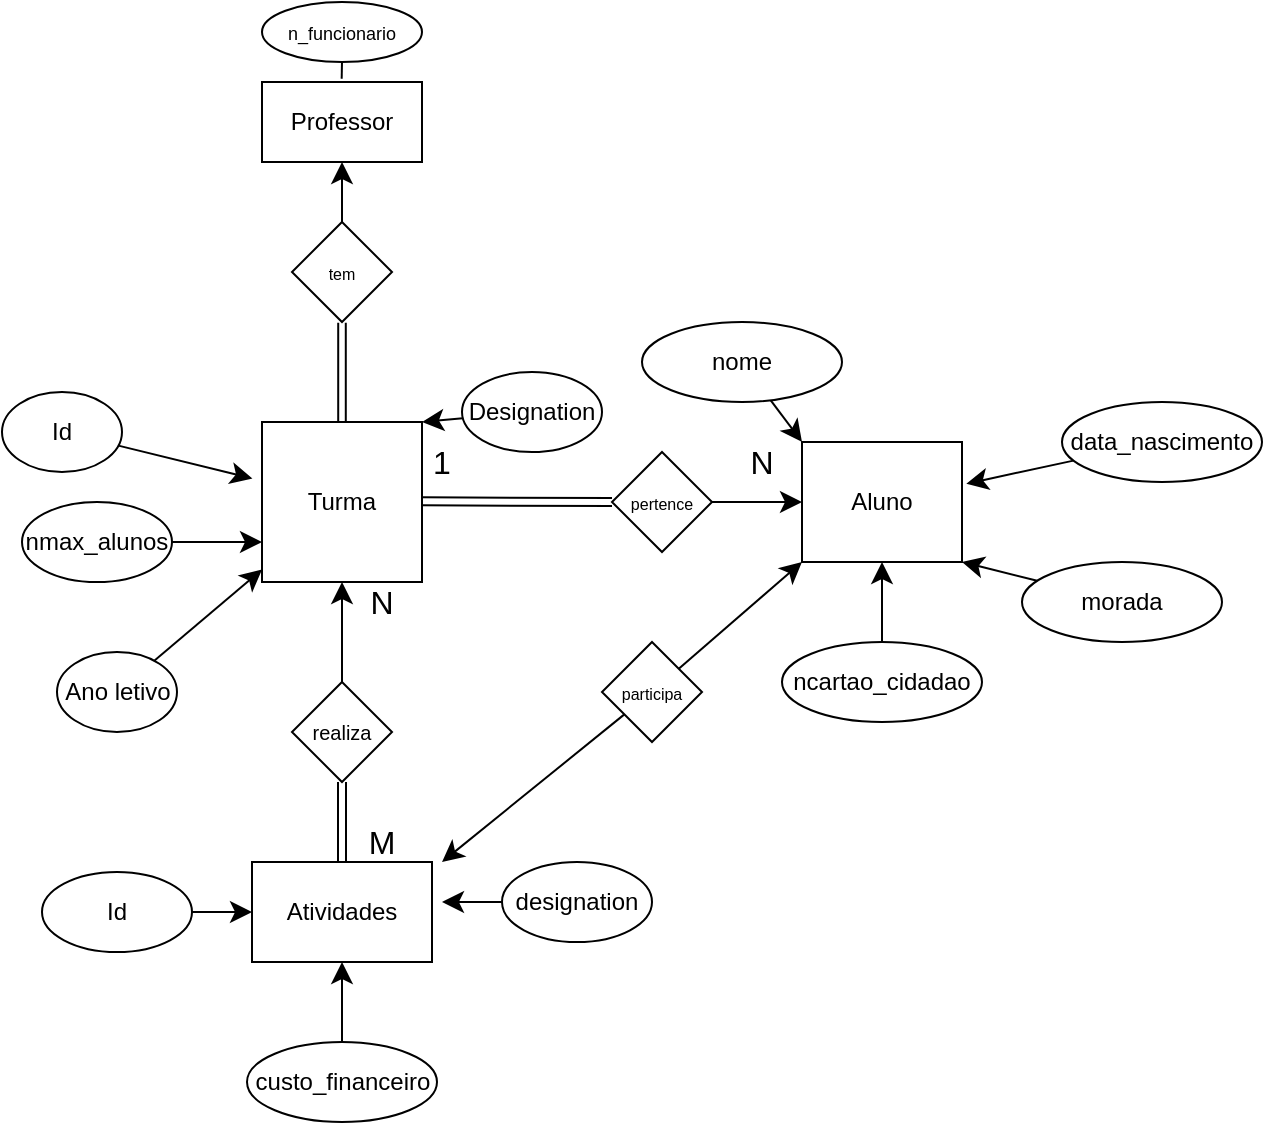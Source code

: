 <mxfile version="23.1.8" type="device">
  <diagram id="R2lEEEUBdFMjLlhIrx00" name="Page-1">
    <mxGraphModel dx="460" dy="285" grid="1" gridSize="10" guides="1" tooltips="1" connect="1" arrows="1" fold="1" page="1" pageScale="1" pageWidth="850" pageHeight="1100" math="0" shadow="0" extFonts="Permanent Marker^https://fonts.googleapis.com/css?family=Permanent+Marker">
      <root>
        <mxCell id="0" />
        <mxCell id="1" parent="0" />
        <mxCell id="L6khQDOIoBBR53wLG6lC-1" value="Turma" style="whiteSpace=wrap;html=1;aspect=fixed;" vertex="1" parent="1">
          <mxGeometry x="200" y="220" width="80" height="80" as="geometry" />
        </mxCell>
        <mxCell id="L6khQDOIoBBR53wLG6lC-3" style="edgeStyle=none;curved=1;rounded=0;orthogonalLoop=1;jettySize=auto;html=1;entryX=-0.06;entryY=0.353;entryDx=0;entryDy=0;fontSize=12;startSize=8;endSize=8;entryPerimeter=0;" edge="1" parent="1" source="L6khQDOIoBBR53wLG6lC-2" target="L6khQDOIoBBR53wLG6lC-1">
          <mxGeometry relative="1" as="geometry" />
        </mxCell>
        <mxCell id="L6khQDOIoBBR53wLG6lC-2" value="Id" style="ellipse;whiteSpace=wrap;html=1;" vertex="1" parent="1">
          <mxGeometry x="70" y="205" width="60" height="40" as="geometry" />
        </mxCell>
        <mxCell id="L6khQDOIoBBR53wLG6lC-5" value="" style="edgeStyle=none;curved=1;rounded=0;orthogonalLoop=1;jettySize=auto;html=1;fontSize=12;startSize=8;endSize=8;" edge="1" parent="1" source="L6khQDOIoBBR53wLG6lC-4" target="L6khQDOIoBBR53wLG6lC-1">
          <mxGeometry relative="1" as="geometry" />
        </mxCell>
        <mxCell id="L6khQDOIoBBR53wLG6lC-4" value="Ano letivo" style="ellipse;whiteSpace=wrap;html=1;" vertex="1" parent="1">
          <mxGeometry x="97.5" y="335" width="60" height="40" as="geometry" />
        </mxCell>
        <mxCell id="L6khQDOIoBBR53wLG6lC-7" style="edgeStyle=none;curved=1;rounded=0;orthogonalLoop=1;jettySize=auto;html=1;entryX=1;entryY=0;entryDx=0;entryDy=0;fontSize=12;startSize=8;endSize=8;" edge="1" parent="1" source="L6khQDOIoBBR53wLG6lC-6" target="L6khQDOIoBBR53wLG6lC-1">
          <mxGeometry relative="1" as="geometry" />
        </mxCell>
        <mxCell id="L6khQDOIoBBR53wLG6lC-6" value="Designation" style="ellipse;whiteSpace=wrap;html=1;" vertex="1" parent="1">
          <mxGeometry x="300" y="195" width="70" height="40" as="geometry" />
        </mxCell>
        <mxCell id="L6khQDOIoBBR53wLG6lC-10" style="edgeStyle=none;curved=1;rounded=0;orthogonalLoop=1;jettySize=auto;html=1;entryX=0;entryY=0.75;entryDx=0;entryDy=0;fontSize=12;startSize=8;endSize=8;" edge="1" parent="1" source="L6khQDOIoBBR53wLG6lC-8" target="L6khQDOIoBBR53wLG6lC-1">
          <mxGeometry relative="1" as="geometry" />
        </mxCell>
        <mxCell id="L6khQDOIoBBR53wLG6lC-8" value="nmax_alunos" style="ellipse;whiteSpace=wrap;html=1;" vertex="1" parent="1">
          <mxGeometry x="80" y="260" width="75" height="40" as="geometry" />
        </mxCell>
        <mxCell id="L6khQDOIoBBR53wLG6lC-11" value="Aluno" style="rounded=0;whiteSpace=wrap;html=1;" vertex="1" parent="1">
          <mxGeometry x="470" y="230" width="80" height="60" as="geometry" />
        </mxCell>
        <mxCell id="L6khQDOIoBBR53wLG6lC-13" style="edgeStyle=none;curved=1;rounded=0;orthogonalLoop=1;jettySize=auto;html=1;entryX=0.5;entryY=1;entryDx=0;entryDy=0;fontSize=12;startSize=8;endSize=8;" edge="1" parent="1" source="L6khQDOIoBBR53wLG6lC-12" target="L6khQDOIoBBR53wLG6lC-11">
          <mxGeometry relative="1" as="geometry" />
        </mxCell>
        <mxCell id="L6khQDOIoBBR53wLG6lC-12" value="ncartao_cidadao" style="ellipse;whiteSpace=wrap;html=1;" vertex="1" parent="1">
          <mxGeometry x="460" y="330" width="100" height="40" as="geometry" />
        </mxCell>
        <mxCell id="L6khQDOIoBBR53wLG6lC-15" style="edgeStyle=none;curved=1;rounded=0;orthogonalLoop=1;jettySize=auto;html=1;entryX=0;entryY=0;entryDx=0;entryDy=0;fontSize=12;startSize=8;endSize=8;" edge="1" parent="1" source="L6khQDOIoBBR53wLG6lC-14" target="L6khQDOIoBBR53wLG6lC-11">
          <mxGeometry relative="1" as="geometry" />
        </mxCell>
        <mxCell id="L6khQDOIoBBR53wLG6lC-14" value="nome" style="ellipse;whiteSpace=wrap;html=1;" vertex="1" parent="1">
          <mxGeometry x="390" y="170" width="100" height="40" as="geometry" />
        </mxCell>
        <mxCell id="L6khQDOIoBBR53wLG6lC-17" style="edgeStyle=none;curved=1;rounded=0;orthogonalLoop=1;jettySize=auto;html=1;entryX=1;entryY=1;entryDx=0;entryDy=0;fontSize=12;startSize=8;endSize=8;" edge="1" parent="1" source="L6khQDOIoBBR53wLG6lC-16" target="L6khQDOIoBBR53wLG6lC-11">
          <mxGeometry relative="1" as="geometry" />
        </mxCell>
        <mxCell id="L6khQDOIoBBR53wLG6lC-16" value="morada" style="ellipse;whiteSpace=wrap;html=1;" vertex="1" parent="1">
          <mxGeometry x="580" y="290" width="100" height="40" as="geometry" />
        </mxCell>
        <mxCell id="L6khQDOIoBBR53wLG6lC-18" value="data_nascimento" style="ellipse;whiteSpace=wrap;html=1;" vertex="1" parent="1">
          <mxGeometry x="600" y="210" width="100" height="40" as="geometry" />
        </mxCell>
        <mxCell id="L6khQDOIoBBR53wLG6lC-19" style="edgeStyle=none;curved=1;rounded=0;orthogonalLoop=1;jettySize=auto;html=1;entryX=1.027;entryY=0.348;entryDx=0;entryDy=0;entryPerimeter=0;fontSize=12;startSize=8;endSize=8;" edge="1" parent="1" source="L6khQDOIoBBR53wLG6lC-18" target="L6khQDOIoBBR53wLG6lC-11">
          <mxGeometry relative="1" as="geometry" />
        </mxCell>
        <mxCell id="L6khQDOIoBBR53wLG6lC-21" style="edgeStyle=none;curved=1;rounded=0;orthogonalLoop=1;jettySize=auto;html=1;entryX=0;entryY=0.5;entryDx=0;entryDy=0;fontSize=12;startSize=8;endSize=8;" edge="1" parent="1" source="L6khQDOIoBBR53wLG6lC-20" target="L6khQDOIoBBR53wLG6lC-11">
          <mxGeometry relative="1" as="geometry" />
        </mxCell>
        <mxCell id="L6khQDOIoBBR53wLG6lC-20" value="&lt;font style=&quot;font-size: 8px;&quot;&gt;pertence&lt;/font&gt;" style="rhombus;whiteSpace=wrap;html=1;" vertex="1" parent="1">
          <mxGeometry x="375" y="235" width="50" height="50" as="geometry" />
        </mxCell>
        <mxCell id="L6khQDOIoBBR53wLG6lC-22" value="" style="shape=link;html=1;rounded=0;fontSize=12;startSize=8;endSize=8;entryX=0;entryY=0.5;entryDx=0;entryDy=0;" edge="1" parent="1" target="L6khQDOIoBBR53wLG6lC-20">
          <mxGeometry width="100" relative="1" as="geometry">
            <mxPoint x="280" y="259.66" as="sourcePoint" />
            <mxPoint x="380" y="259.66" as="targetPoint" />
          </mxGeometry>
        </mxCell>
        <mxCell id="L6khQDOIoBBR53wLG6lC-23" value="1" style="text;html=1;align=center;verticalAlign=middle;whiteSpace=wrap;rounded=0;fontSize=16;" vertex="1" parent="1">
          <mxGeometry x="270" y="230" width="40" height="20" as="geometry" />
        </mxCell>
        <mxCell id="L6khQDOIoBBR53wLG6lC-24" value="N" style="text;html=1;align=center;verticalAlign=middle;whiteSpace=wrap;rounded=0;fontSize=16;" vertex="1" parent="1">
          <mxGeometry x="440" y="235" width="20" height="10" as="geometry" />
        </mxCell>
        <mxCell id="L6khQDOIoBBR53wLG6lC-25" value="Atividades" style="rounded=0;whiteSpace=wrap;html=1;" vertex="1" parent="1">
          <mxGeometry x="195" y="440" width="90" height="50" as="geometry" />
        </mxCell>
        <mxCell id="L6khQDOIoBBR53wLG6lC-27" style="edgeStyle=none;curved=1;rounded=0;orthogonalLoop=1;jettySize=auto;html=1;entryX=0;entryY=0.5;entryDx=0;entryDy=0;fontSize=12;startSize=8;endSize=8;" edge="1" parent="1" source="L6khQDOIoBBR53wLG6lC-26" target="L6khQDOIoBBR53wLG6lC-25">
          <mxGeometry relative="1" as="geometry" />
        </mxCell>
        <mxCell id="L6khQDOIoBBR53wLG6lC-26" value="Id" style="ellipse;whiteSpace=wrap;html=1;" vertex="1" parent="1">
          <mxGeometry x="90" y="445" width="75" height="40" as="geometry" />
        </mxCell>
        <mxCell id="L6khQDOIoBBR53wLG6lC-31" style="edgeStyle=none;curved=1;rounded=0;orthogonalLoop=1;jettySize=auto;html=1;fontSize=12;startSize=8;endSize=8;" edge="1" parent="1" source="L6khQDOIoBBR53wLG6lC-28">
          <mxGeometry relative="1" as="geometry">
            <mxPoint x="290" y="460" as="targetPoint" />
          </mxGeometry>
        </mxCell>
        <mxCell id="L6khQDOIoBBR53wLG6lC-28" value="designation" style="ellipse;whiteSpace=wrap;html=1;" vertex="1" parent="1">
          <mxGeometry x="320" y="440" width="75" height="40" as="geometry" />
        </mxCell>
        <mxCell id="L6khQDOIoBBR53wLG6lC-30" style="edgeStyle=none;curved=1;rounded=0;orthogonalLoop=1;jettySize=auto;html=1;entryX=0.5;entryY=1;entryDx=0;entryDy=0;fontSize=12;startSize=8;endSize=8;" edge="1" parent="1" source="L6khQDOIoBBR53wLG6lC-29" target="L6khQDOIoBBR53wLG6lC-25">
          <mxGeometry relative="1" as="geometry" />
        </mxCell>
        <mxCell id="L6khQDOIoBBR53wLG6lC-29" value="custo_financeiro" style="ellipse;whiteSpace=wrap;html=1;" vertex="1" parent="1">
          <mxGeometry x="192.5" y="530" width="95" height="40" as="geometry" />
        </mxCell>
        <mxCell id="L6khQDOIoBBR53wLG6lC-34" style="edgeStyle=none;curved=1;rounded=0;orthogonalLoop=1;jettySize=auto;html=1;entryX=0.5;entryY=1;entryDx=0;entryDy=0;fontSize=12;startSize=8;endSize=8;" edge="1" parent="1" source="L6khQDOIoBBR53wLG6lC-32" target="L6khQDOIoBBR53wLG6lC-1">
          <mxGeometry relative="1" as="geometry" />
        </mxCell>
        <mxCell id="L6khQDOIoBBR53wLG6lC-32" value="&lt;font style=&quot;font-size: 10px;&quot;&gt;realiza&lt;/font&gt;" style="rhombus;whiteSpace=wrap;html=1;" vertex="1" parent="1">
          <mxGeometry x="215" y="350" width="50" height="50" as="geometry" />
        </mxCell>
        <mxCell id="L6khQDOIoBBR53wLG6lC-33" value="" style="shape=link;html=1;rounded=0;fontSize=12;startSize=8;endSize=8;entryX=0.5;entryY=1;entryDx=0;entryDy=0;" edge="1" parent="1" target="L6khQDOIoBBR53wLG6lC-32">
          <mxGeometry width="100" relative="1" as="geometry">
            <mxPoint x="240" y="439.67" as="sourcePoint" />
            <mxPoint x="340" y="439.67" as="targetPoint" />
          </mxGeometry>
        </mxCell>
        <mxCell id="L6khQDOIoBBR53wLG6lC-35" value="N" style="text;html=1;align=center;verticalAlign=middle;whiteSpace=wrap;rounded=0;fontSize=16;" vertex="1" parent="1">
          <mxGeometry x="260" y="310" as="geometry" />
        </mxCell>
        <mxCell id="L6khQDOIoBBR53wLG6lC-36" value="M" style="text;html=1;align=center;verticalAlign=middle;whiteSpace=wrap;rounded=0;fontSize=16;" vertex="1" parent="1">
          <mxGeometry x="240" y="420" width="40" height="20" as="geometry" />
        </mxCell>
        <mxCell id="L6khQDOIoBBR53wLG6lC-38" style="edgeStyle=none;curved=1;rounded=0;orthogonalLoop=1;jettySize=auto;html=1;entryX=0;entryY=1;entryDx=0;entryDy=0;fontSize=12;startSize=8;endSize=8;" edge="1" parent="1" source="L6khQDOIoBBR53wLG6lC-37" target="L6khQDOIoBBR53wLG6lC-11">
          <mxGeometry relative="1" as="geometry" />
        </mxCell>
        <mxCell id="L6khQDOIoBBR53wLG6lC-39" style="edgeStyle=none;curved=1;rounded=0;orthogonalLoop=1;jettySize=auto;html=1;fontSize=12;startSize=8;endSize=8;" edge="1" parent="1" source="L6khQDOIoBBR53wLG6lC-37">
          <mxGeometry relative="1" as="geometry">
            <mxPoint x="290" y="440" as="targetPoint" />
          </mxGeometry>
        </mxCell>
        <mxCell id="L6khQDOIoBBR53wLG6lC-37" value="&lt;font style=&quot;font-size: 8px;&quot;&gt;participa&lt;/font&gt;" style="rhombus;whiteSpace=wrap;html=1;" vertex="1" parent="1">
          <mxGeometry x="370" y="330" width="50" height="50" as="geometry" />
        </mxCell>
        <mxCell id="L6khQDOIoBBR53wLG6lC-40" value="Professor" style="rounded=0;whiteSpace=wrap;html=1;" vertex="1" parent="1">
          <mxGeometry x="200" y="50" width="80" height="40" as="geometry" />
        </mxCell>
        <mxCell id="L6khQDOIoBBR53wLG6lC-43" style="edgeStyle=none;curved=1;rounded=0;orthogonalLoop=1;jettySize=auto;html=1;entryX=0.5;entryY=1;entryDx=0;entryDy=0;fontSize=12;startSize=8;endSize=8;" edge="1" parent="1" source="L6khQDOIoBBR53wLG6lC-41" target="L6khQDOIoBBR53wLG6lC-40">
          <mxGeometry relative="1" as="geometry" />
        </mxCell>
        <mxCell id="L6khQDOIoBBR53wLG6lC-41" value="&lt;span style=&quot;font-size: 8px;&quot;&gt;tem&lt;/span&gt;" style="rhombus;whiteSpace=wrap;html=1;" vertex="1" parent="1">
          <mxGeometry x="215" y="120" width="50" height="50" as="geometry" />
        </mxCell>
        <mxCell id="L6khQDOIoBBR53wLG6lC-42" value="" style="shape=link;html=1;rounded=0;fontSize=12;startSize=8;endSize=8;entryX=0.5;entryY=1;entryDx=0;entryDy=0;width=3.793;exitX=0.5;exitY=0;exitDx=0;exitDy=0;" edge="1" parent="1" source="L6khQDOIoBBR53wLG6lC-1">
          <mxGeometry width="100" relative="1" as="geometry">
            <mxPoint x="240" y="210.0" as="sourcePoint" />
            <mxPoint x="240" y="170.33" as="targetPoint" />
          </mxGeometry>
        </mxCell>
        <mxCell id="L6khQDOIoBBR53wLG6lC-44" value="&lt;font style=&quot;font-size: 9px;&quot;&gt;n_funcionario&lt;/font&gt;" style="ellipse;whiteSpace=wrap;html=1;" vertex="1" parent="1">
          <mxGeometry x="200" y="10" width="80" height="30" as="geometry" />
        </mxCell>
        <mxCell id="L6khQDOIoBBR53wLG6lC-45" style="edgeStyle=none;curved=1;rounded=0;orthogonalLoop=1;jettySize=auto;html=1;entryX=0.498;entryY=-0.041;entryDx=0;entryDy=0;entryPerimeter=0;fontSize=12;startSize=8;endSize=8;endArrow=none;endFill=0;" edge="1" parent="1" source="L6khQDOIoBBR53wLG6lC-44" target="L6khQDOIoBBR53wLG6lC-40">
          <mxGeometry relative="1" as="geometry" />
        </mxCell>
      </root>
    </mxGraphModel>
  </diagram>
</mxfile>
